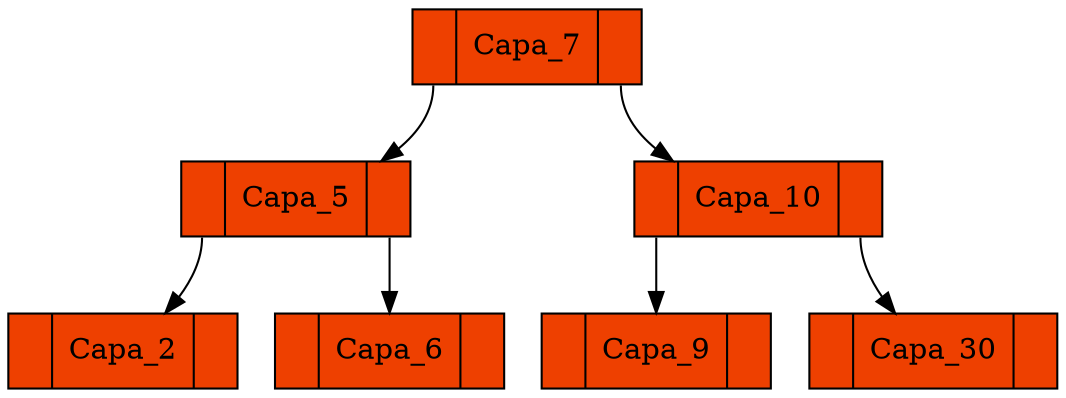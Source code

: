 digraph g{
	node [shape=record,width=.9,height=.5,style=filled,fillcolor=orangered2];
	Node7:C0->Node5; 
	Node7:C1->Node10; 
	Node5:C0->Node2; 
	Node5:C1->Node6; 

 	Node2[label = "<C0>|Capa_2|<C1>"] 

 	Node6[label = "<C0>|Capa_6|<C1>"] 

 	Node5[label = "<C0>|Capa_5|<C1>"] 
	Node10:C0->Node9; 
	Node10:C1->Node30; 

 	Node9[label = "<C0>|Capa_9|<C1>"] 

 	Node30[label = "<C0>|Capa_30|<C1>"] 

 	Node10[label = "<C0>|Capa_10|<C1>"] 

 	Node7[label = "<C0>|Capa_7|<C1>"] 
}
